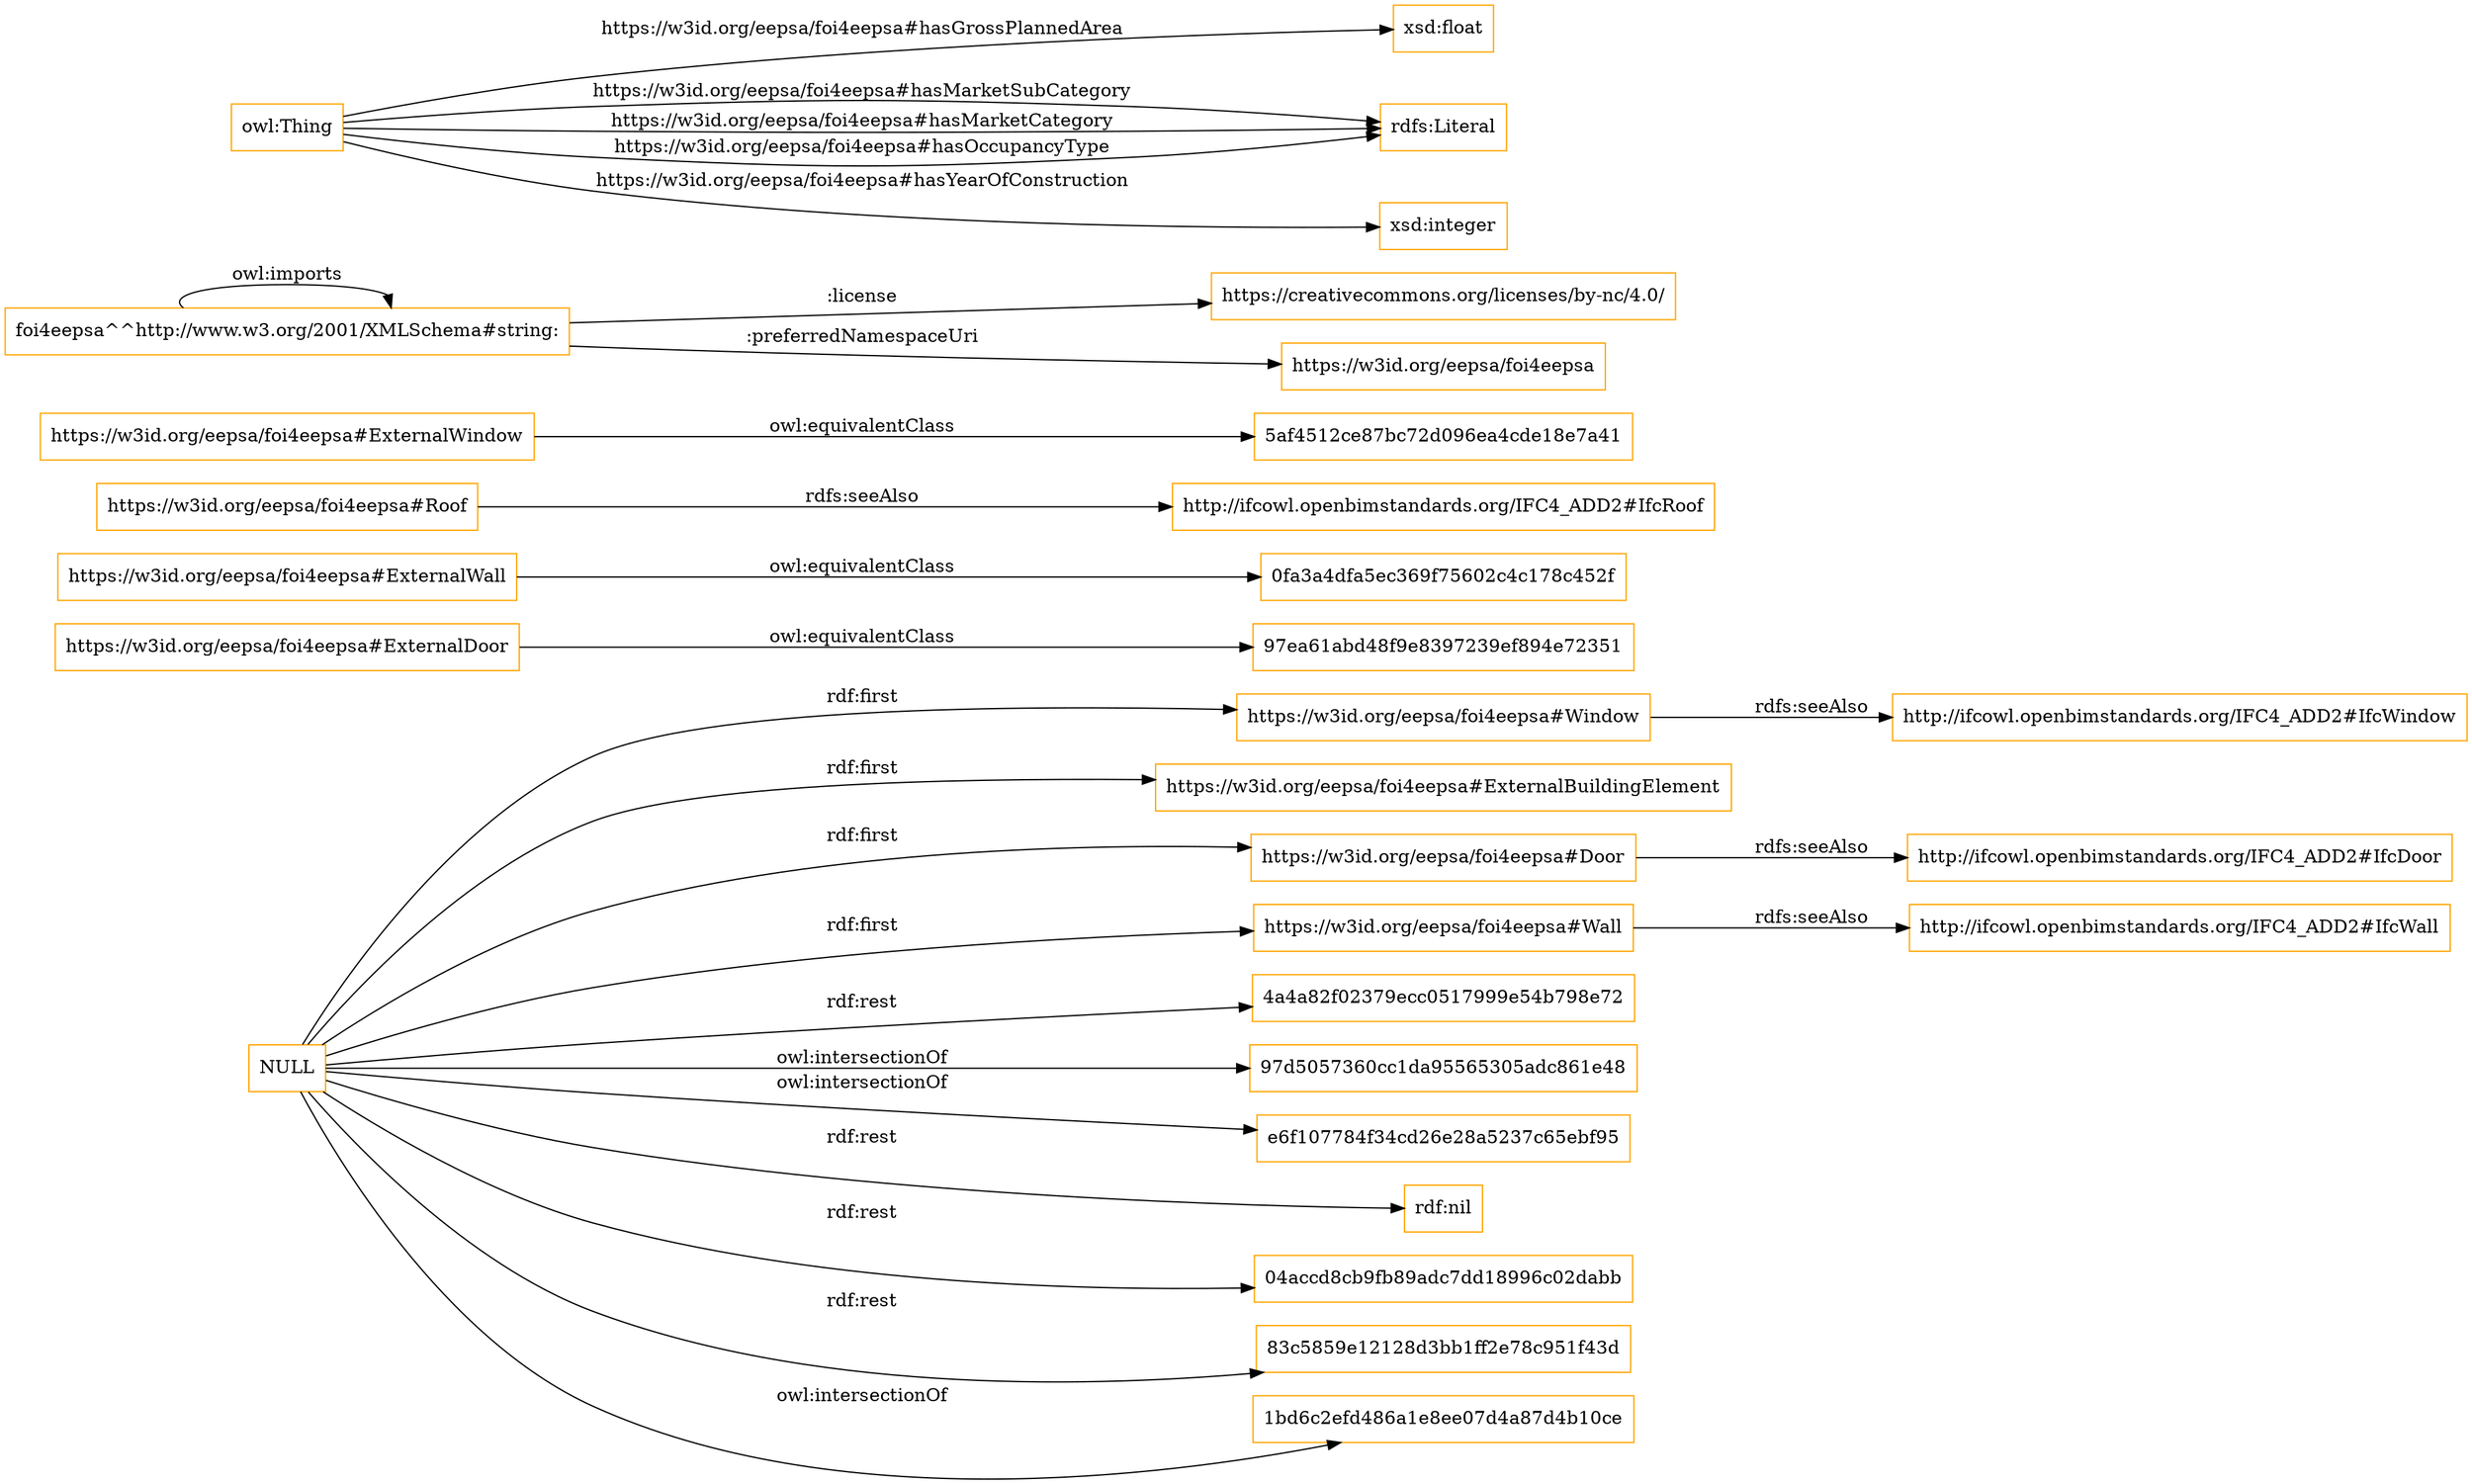 digraph ar2dtool_diagram { 
rankdir=LR;
size="1501"
node [shape = rectangle, color="orange"]; "https://w3id.org/eepsa/foi4eepsa#Window" "97ea61abd48f9e8397239ef894e72351" "0fa3a4dfa5ec369f75602c4c178c452f" "https://w3id.org/eepsa/foi4eepsa#ExternalDoor" "https://w3id.org/eepsa/foi4eepsa#Roof" "https://w3id.org/eepsa/foi4eepsa#ExternalWall" "https://w3id.org/eepsa/foi4eepsa#ExternalBuildingElement" "https://w3id.org/eepsa/foi4eepsa#Door" "https://w3id.org/eepsa/foi4eepsa#ExternalWindow" "https://w3id.org/eepsa/foi4eepsa#Wall" "5af4512ce87bc72d096ea4cde18e7a41" ; /*classes style*/
	"https://w3id.org/eepsa/foi4eepsa#Door" -> "http://ifcowl.openbimstandards.org/IFC4_ADD2#IfcDoor" [ label = "rdfs:seeAlso" ];
	"https://w3id.org/eepsa/foi4eepsa#Wall" -> "http://ifcowl.openbimstandards.org/IFC4_ADD2#IfcWall" [ label = "rdfs:seeAlso" ];
	"https://w3id.org/eepsa/foi4eepsa#Roof" -> "http://ifcowl.openbimstandards.org/IFC4_ADD2#IfcRoof" [ label = "rdfs:seeAlso" ];
	"foi4eepsa^^http://www.w3.org/2001/XMLSchema#string:" -> "foi4eepsa^^http://www.w3.org/2001/XMLSchema#string:" [ label = "owl:imports" ];
	"foi4eepsa^^http://www.w3.org/2001/XMLSchema#string:" -> "https://creativecommons.org/licenses/by-nc/4.0/" [ label = ":license" ];
	"foi4eepsa^^http://www.w3.org/2001/XMLSchema#string:" -> "https://w3id.org/eepsa/foi4eepsa" [ label = ":preferredNamespaceUri" ];
	"https://w3id.org/eepsa/foi4eepsa#ExternalDoor" -> "97ea61abd48f9e8397239ef894e72351" [ label = "owl:equivalentClass" ];
	"https://w3id.org/eepsa/foi4eepsa#ExternalWindow" -> "5af4512ce87bc72d096ea4cde18e7a41" [ label = "owl:equivalentClass" ];
	"https://w3id.org/eepsa/foi4eepsa#ExternalWall" -> "0fa3a4dfa5ec369f75602c4c178c452f" [ label = "owl:equivalentClass" ];
	"https://w3id.org/eepsa/foi4eepsa#Window" -> "http://ifcowl.openbimstandards.org/IFC4_ADD2#IfcWindow" [ label = "rdfs:seeAlso" ];
	"NULL" -> "4a4a82f02379ecc0517999e54b798e72" [ label = "rdf:rest" ];
	"NULL" -> "97d5057360cc1da95565305adc861e48" [ label = "owl:intersectionOf" ];
	"NULL" -> "e6f107784f34cd26e28a5237c65ebf95" [ label = "owl:intersectionOf" ];
	"NULL" -> "https://w3id.org/eepsa/foi4eepsa#Window" [ label = "rdf:first" ];
	"NULL" -> "https://w3id.org/eepsa/foi4eepsa#ExternalBuildingElement" [ label = "rdf:first" ];
	"NULL" -> "rdf:nil" [ label = "rdf:rest" ];
	"NULL" -> "https://w3id.org/eepsa/foi4eepsa#Door" [ label = "rdf:first" ];
	"NULL" -> "04accd8cb9fb89adc7dd18996c02dabb" [ label = "rdf:rest" ];
	"NULL" -> "83c5859e12128d3bb1ff2e78c951f43d" [ label = "rdf:rest" ];
	"NULL" -> "1bd6c2efd486a1e8ee07d4a87d4b10ce" [ label = "owl:intersectionOf" ];
	"NULL" -> "https://w3id.org/eepsa/foi4eepsa#Wall" [ label = "rdf:first" ];
	"owl:Thing" -> "xsd:float" [ label = "https://w3id.org/eepsa/foi4eepsa#hasGrossPlannedArea" ];
	"owl:Thing" -> "rdfs:Literal" [ label = "https://w3id.org/eepsa/foi4eepsa#hasMarketSubCategory" ];
	"owl:Thing" -> "xsd:integer" [ label = "https://w3id.org/eepsa/foi4eepsa#hasYearOfConstruction" ];
	"owl:Thing" -> "rdfs:Literal" [ label = "https://w3id.org/eepsa/foi4eepsa#hasMarketCategory" ];
	"owl:Thing" -> "rdfs:Literal" [ label = "https://w3id.org/eepsa/foi4eepsa#hasOccupancyType" ];

}
